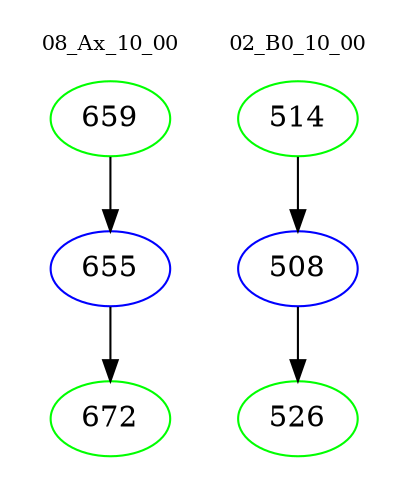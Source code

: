 digraph{
subgraph cluster_0 {
color = white
label = "08_Ax_10_00";
fontsize=10;
T0_659 [label="659", color="green"]
T0_659 -> T0_655 [color="black"]
T0_655 [label="655", color="blue"]
T0_655 -> T0_672 [color="black"]
T0_672 [label="672", color="green"]
}
subgraph cluster_1 {
color = white
label = "02_B0_10_00";
fontsize=10;
T1_514 [label="514", color="green"]
T1_514 -> T1_508 [color="black"]
T1_508 [label="508", color="blue"]
T1_508 -> T1_526 [color="black"]
T1_526 [label="526", color="green"]
}
}
